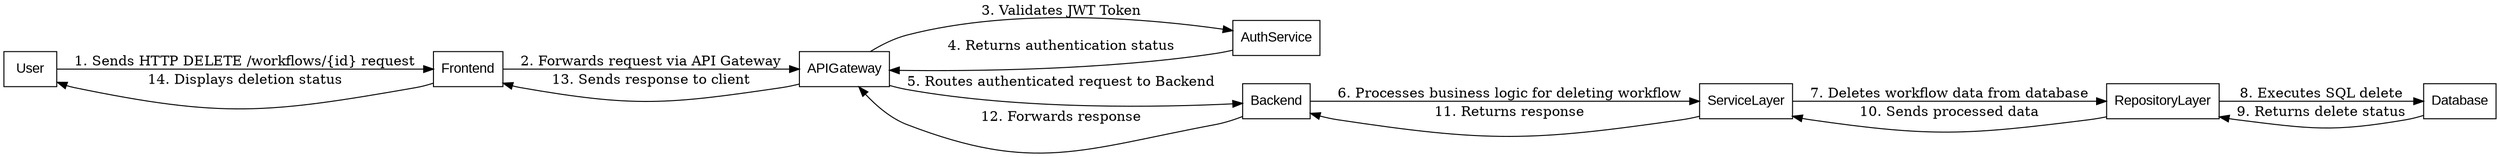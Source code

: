 digraph DeleteWorkflow {
    rankdir=LR;
    node [shape=record, fontname=Arial];

    User -> Frontend [label="1. Sends HTTP DELETE /workflows/{id} request"];
    Frontend -> APIGateway [label="2. Forwards request via API Gateway"];
    APIGateway -> AuthService [label="3. Validates JWT Token"];
    AuthService -> APIGateway [label="4. Returns authentication status"];
    APIGateway -> Backend [label="5. Routes authenticated request to Backend"];
    Backend -> ServiceLayer [label="6. Processes business logic for deleting workflow"];
    ServiceLayer -> RepositoryLayer [label="7. Deletes workflow data from database"];
    RepositoryLayer -> Database [label="8. Executes SQL delete"];
    Database -> RepositoryLayer [label="9. Returns delete status"];
    RepositoryLayer -> ServiceLayer [label="10. Sends processed data"];
    ServiceLayer -> Backend [label="11. Returns response"];
    Backend -> APIGateway [label="12. Forwards response"];
    APIGateway -> Frontend [label="13. Sends response to client"];
    Frontend -> User [label="14. Displays deletion status"];
}